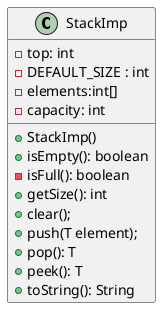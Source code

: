 
@startuml
class StackImp{
  - top: int
  - DEFAULT_SIZE : int
  - elements:int[]
  - capacity: int
  + StackImp()
  + isEmpty(): boolean
  - isFull(): boolean
  + getSize(): int
  + clear();
  + push(T element);
  + pop(): T
  + peek(): T
  + toString(): String
}
@enduml
